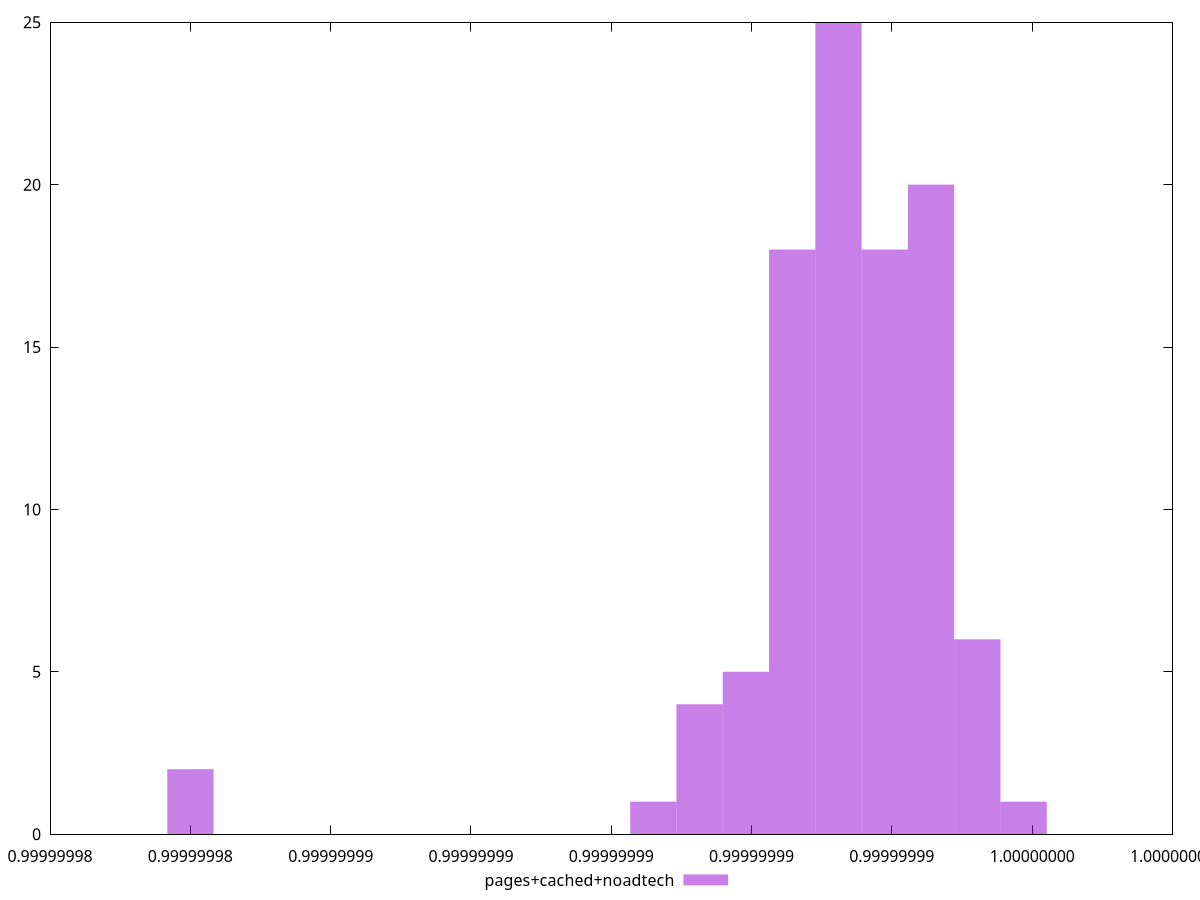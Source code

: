 $_pagesCachedNoadtech <<EOF
0.9999999912594487 4
0.9999999932388435 25
0.9999999938986418 18
0.9999999925790453 18
0.9999999840016678 2
0.99999999455844 20
0.9999999952182383 6
0.999999991919247 5
0.9999999958780366 1
0.9999999905996505 1
EOF
set key outside below
set terminal pngcairo
set output "report_00005_2020-11-02T22-26-11.212Z/bootup-time/pages+cached+noadtech//hist.png"
set yrange [0:25]
set boxwidth 6.597982647122384e-10
set style fill transparent solid 0.5 noborder
plot $_pagesCachedNoadtech title "pages+cached+noadtech" with boxes ,